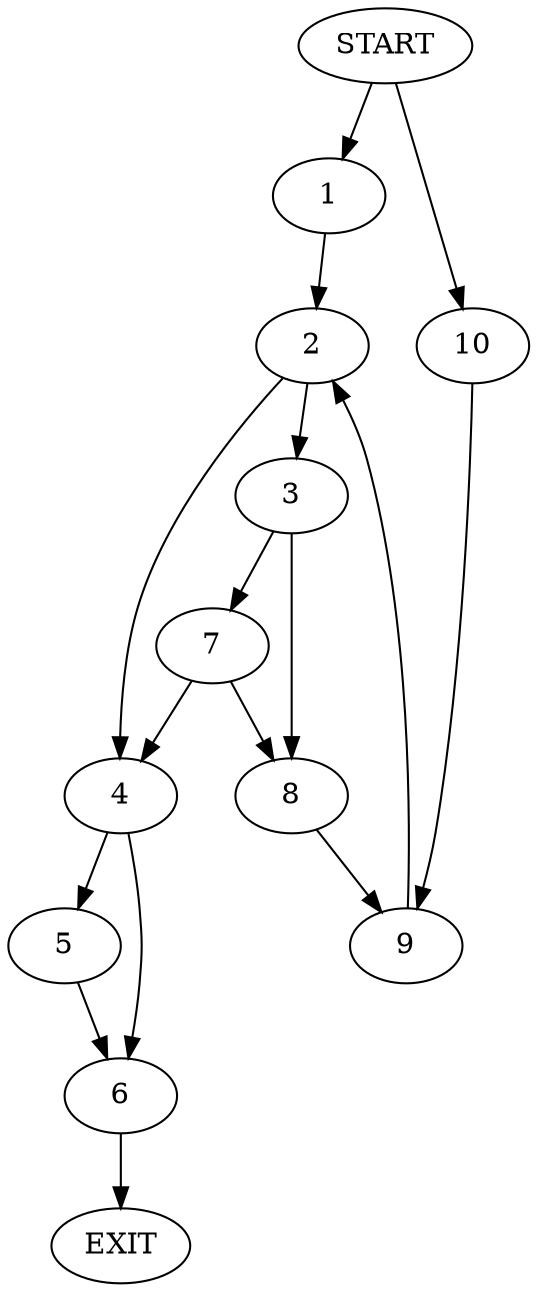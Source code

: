 digraph {
0 [label="START"]
11 [label="EXIT"]
0 -> 1
1 -> 2
2 -> 3
2 -> 4
4 -> 5
4 -> 6
3 -> 7
3 -> 8
8 -> 9
7 -> 4
7 -> 8
9 -> 2
0 -> 10
10 -> 9
5 -> 6
6 -> 11
}
